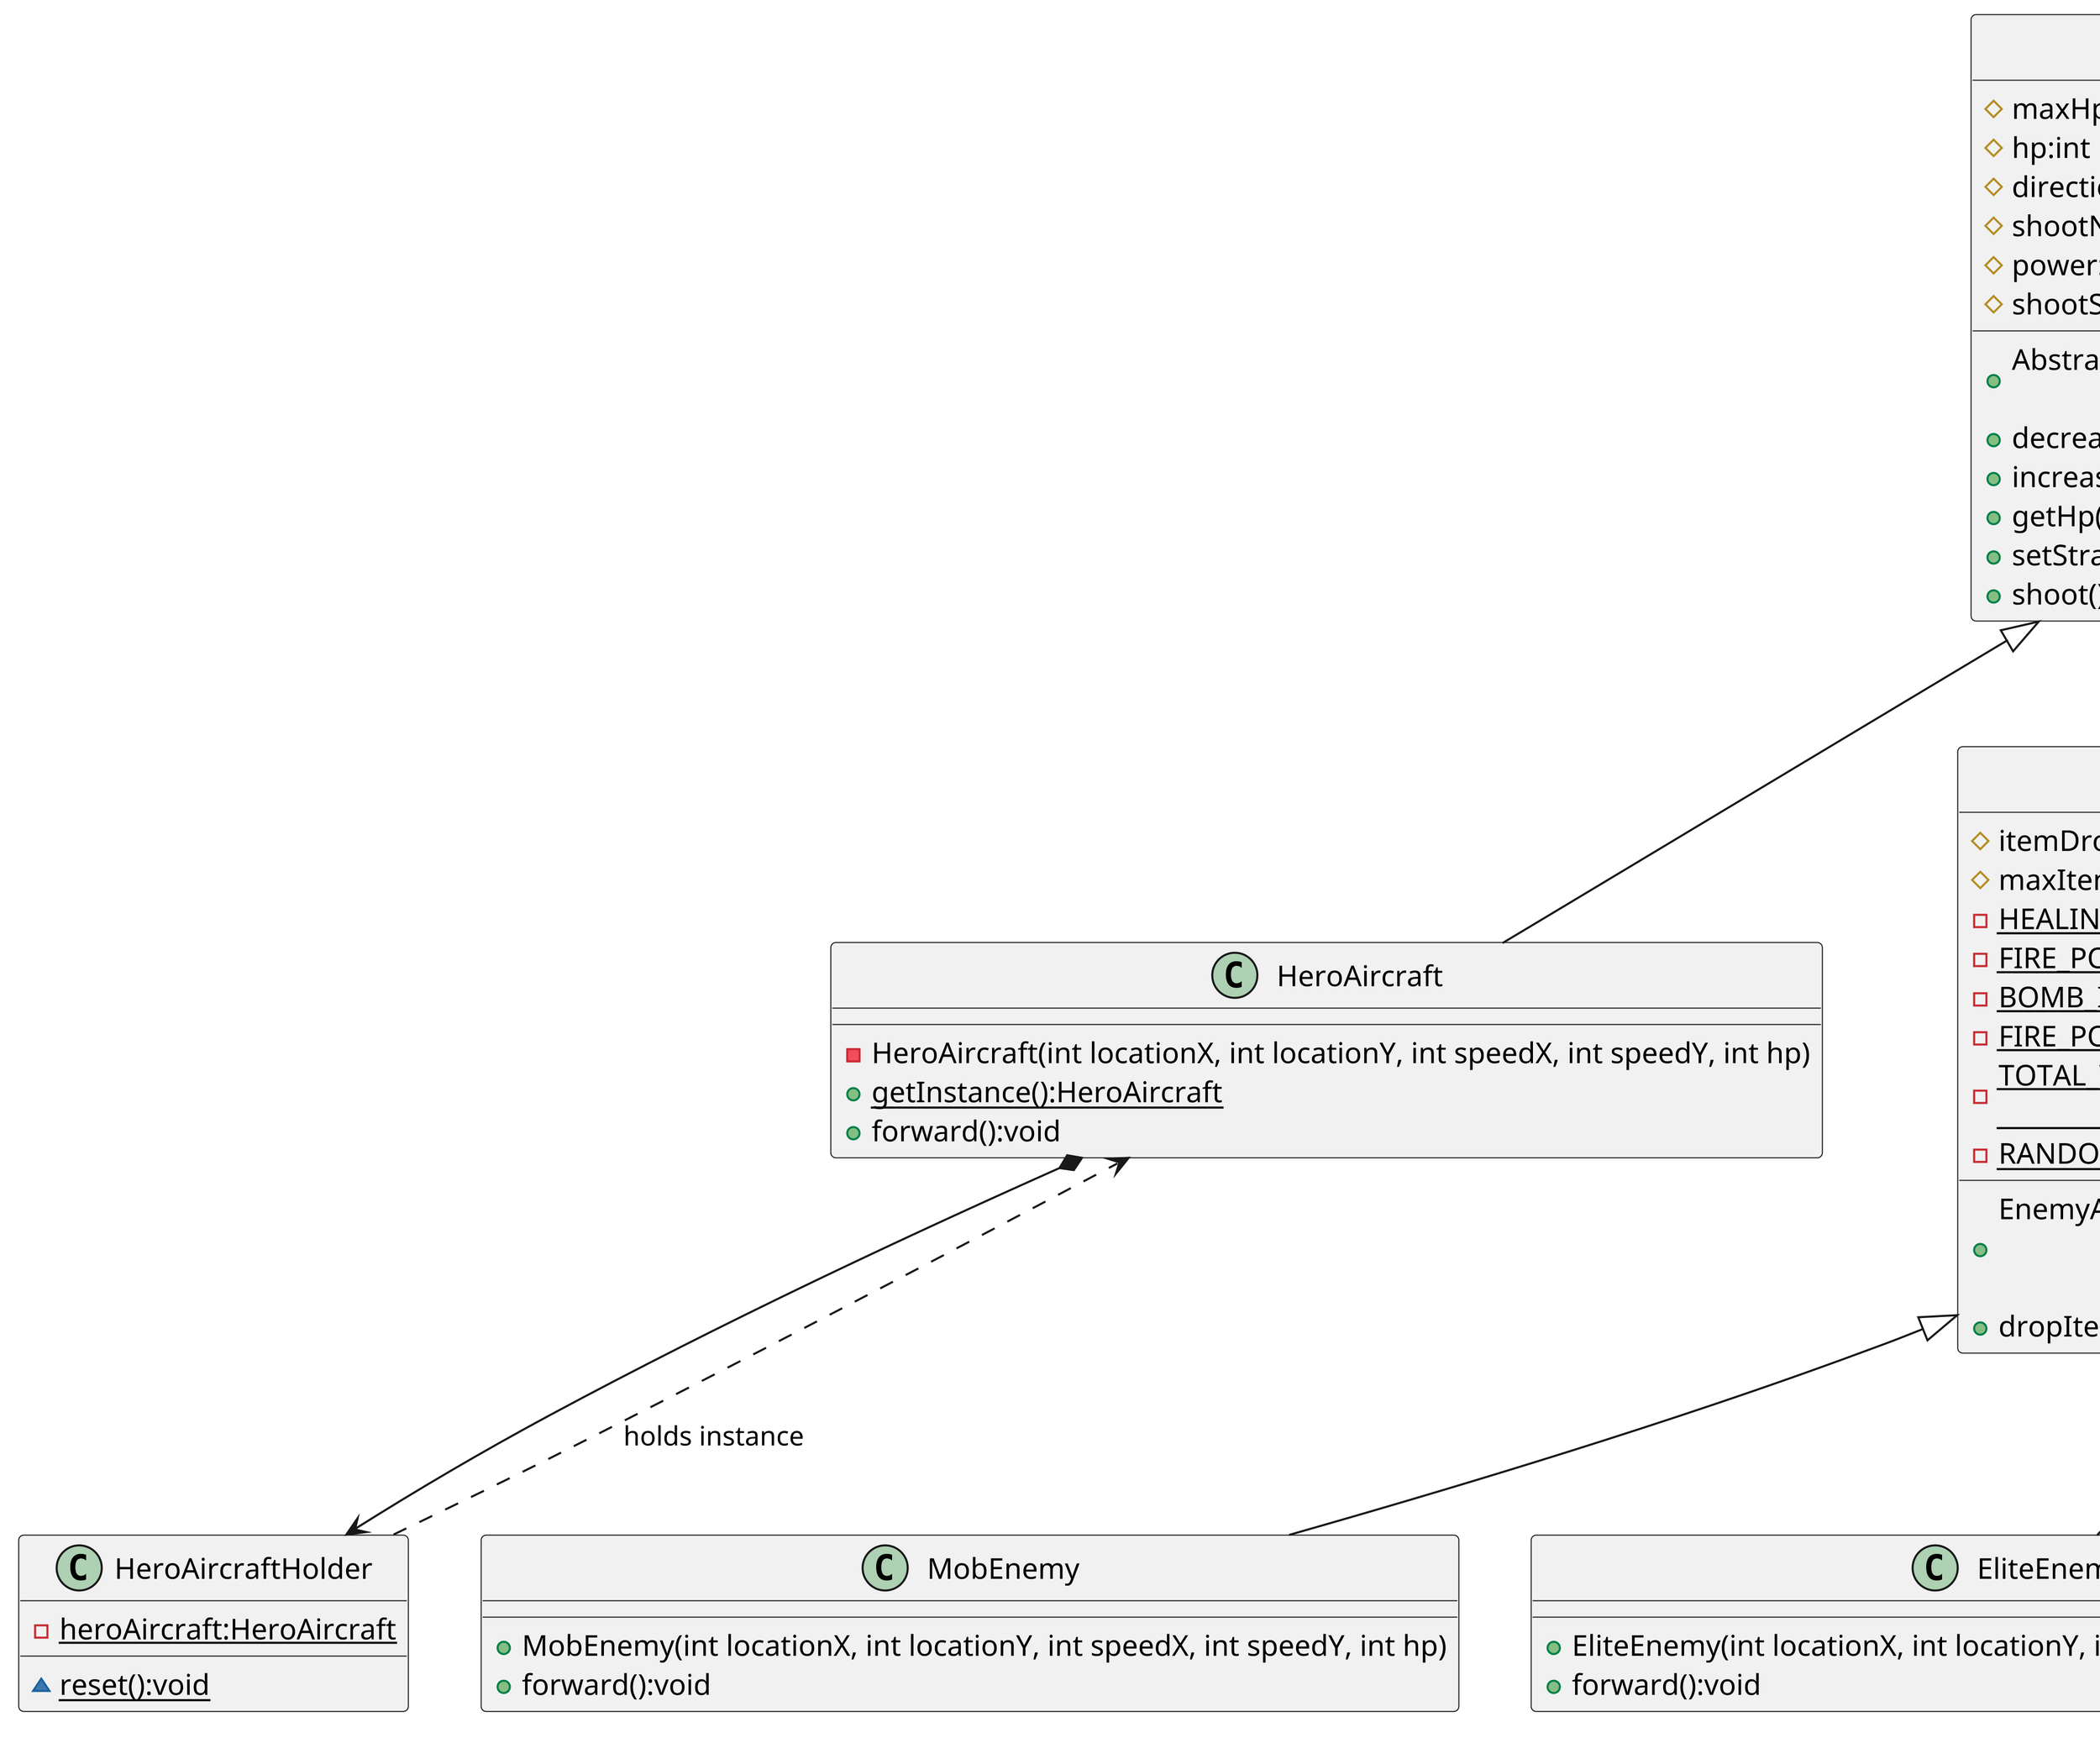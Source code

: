 @startuml
'https://plantuml.com/class-diagram

scale 4


abstract class AbstractAircraft
{
	# maxHp:int
    # hp:int
    # direction:int
    # shootNum:int
    # power:int
    # shootStrategy:ShootStrategy
    + AbstractAircraft(int locationX, int locationY, int speedX, int speedY, int hp, \n\
                       int direction, int shootNum, int power, ShootStrategy shootStrategy)
    + decreaseHp(int decrease):void
    + increaseHp(int increase):void
    + getHp():int
    + setStrategy(ShootStrategy strategy):void
    + shoot():List<BaseBullet>
 }

class HeroAircraft {
    - HeroAircraft(int locationX, int locationY, int speedX, int speedY, int hp)
    + {static} getInstance():HeroAircraft
    + forward():void
}

class HeroAircraftHolder {
    - {static} heroAircraft:HeroAircraft
    ~ {static} reset():void
}

HeroAircraft *--> HeroAircraftHolder

HeroAircraftHolder .[norank].> HeroAircraft : holds instance

AbstractAircraft <|-- HeroAircraft

abstract class EnemyAircraft {
    # itemDropChance:double
    # maxItemNum:int
    - {static} HEALING_ITEM_WEIGHT: int = 300 {readOnly}
    - {static} FIRE_POWER_UP_WEIGHT: int = 150 {readOnly}
    - {static} BOMB_ITEM_WEIGHT: int = 50 {readOnly}
    - {static} FIRE_POWER_UP_PLUS_WEIGHT: int = 100 {readOnly}
    - {static} TOTAL_WEIGHT: int = HEALING_ITEM_WEIGHT + FIRE_POWER_UP_WEIGHT + \n\
                             BOMB_ITEM_WEIGHT + FIRE_POWER_UP_PLUS_WEIGHT {readOnly}
    - {field} {static} RANDOM_INSTANCE: Random = new Random() {readOnly}
    + EnemyAircraft(int locationX, int locationY, int speedX, int speedY, int hp, \n\
                    int direction, int shootNum, int power, ShootStrategy shootStrategy, \n\
                    double itemDropChance, int maxItemNum)
    + dropItems():List<BaseItem>
}

AbstractAircraft <|-- EnemyAircraft

class MobEnemy {
    + MobEnemy(int locationX, int locationY, int speedX, int speedY, int hp)
    + forward():void
}

class EliteEnemy {
    + EliteEnemy(int locationX, int locationY, int speedX, int speedY, int hp)
    + forward():void
}


class BossEnemy {
    + BossEnemy(int locationX, int locationY, int speedX, int speedY, int hp)
    + forward():void
}

class ElitePlusEnemy {
    + ElitePlusEnemy(int locationX, int locationY, int speedX, int speedY, int hp)
    + forward():void
}

EnemyAircraft <|-- MobEnemy
EnemyAircraft <|-- EliteEnemy
EnemyAircraft <|-- BossEnemy
EnemyAircraft <|-- ElitePlusEnemy

interface ShootStrategy
{
	+ {abstract} getDefaultShootNum():int
    + {abstract} shoot(int aircraftLocationX, int aircraftLocationY, int aircraftSpeedX, int aircraftSpeedY, \n\
            int direction, int shootNum, int power):List<BaseBullet>
}

AbstractAircraft o--> ShootStrategy

class HeroAircraftDirectShootStrategy
{
	+ getDefaultShootNum():int
    + shoot(int aircraftLocationX, int aircraftLocationY, int aircraftSpeedX, int aircraftSpeedY, \n\
            int direction, int shootNum, int power):List<BaseBullet>
}

class HeroAircraftScatterShootStrategy
{
	+ getDefaultShootNum():int
    + shoot(int aircraftLocationX, int aircraftLocationY, int aircraftSpeedX, int aircraftSpeedY, \n\
            int direction, int shootNum, int power):List<BaseBullet>
}

class HeroAircraftCircularShootStrategy
{
	+ getDefaultShootNum():int
    + shoot(int aircraftLocationX, int aircraftLocationY, int aircraftSpeedX, int aircraftSpeedY, \n\
            int direction, int shootNum, int power):List<BaseBullet>
}

class EnemyAircraftNoShootStrategy
{
	+ getDefaultShootNum():int
    + shoot(int aircraftLocationX, int aircraftLocationY, int aircraftSpeedX, int aircraftSpeedY, \n\
            int direction, int shootNum, int power):List<BaseBullet>
}

class EnemyAircraftDirectShootStrategy
{
	+ getDefaultShootNum():int
    + shoot(int aircraftLocationX, int aircraftLocationY, int aircraftSpeedX, int aircraftSpeedY, \n\
            int direction, int shootNum, int power):List<BaseBullet>
}

class EnemyAircraftScatterShootStrategy
{
	+ getDefaultShootNum():int
    + shoot(int aircraftLocationX, int aircraftLocationY, int aircraftSpeedX, int aircraftSpeedY, \n\
            int direction, int shootNum, int power):List<BaseBullet>
}

class EnemyAircraftCircularShootStrategy
{
	+ getDefaultShootNum():int
    + shoot(int aircraftLocationX, int aircraftLocationY, int aircraftSpeedX, int aircraftSpeedY, \n\
            int direction, int shootNum, int power):List<BaseBullet>
}

ShootStrategy <|.. HeroAircraftDirectShootStrategy
ShootStrategy <|.. HeroAircraftScatterShootStrategy
ShootStrategy <|.. HeroAircraftCircularShootStrategy
ShootStrategy <|.. EnemyAircraftNoShootStrategy
ShootStrategy <|.. EnemyAircraftDirectShootStrategy
ShootStrategy <|.. EnemyAircraftScatterShootStrategy
ShootStrategy <|.. EnemyAircraftCircularShootStrategy

@enduml
